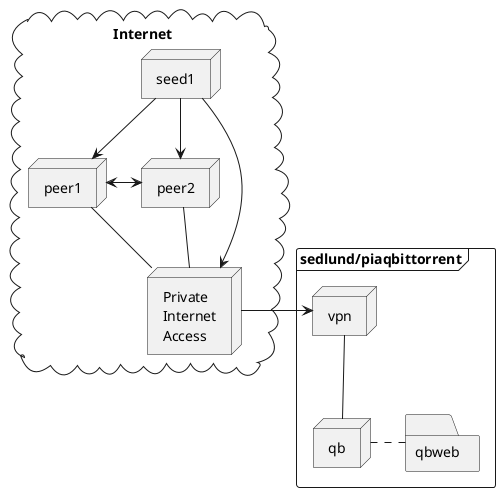 @startuml overview
cloud Internet {
    node "Private\nInternet\nAccess" as pia
    node seed1
    node peer1
    node peer1
    node peer2
    seed1 -> peer1
    seed1 -down-> peer2
    seed1 -left-> pia
    peer1 <-> peer2
    peer1 -- pia
    peer2 -- pia
}

frame sedlund/piaqbittorrent {
    node vpn
    node qb
    pia -right-> vpn
    folder qbweb {
    vpn -- qb
    qb .right. qbweb
}
@enduml
